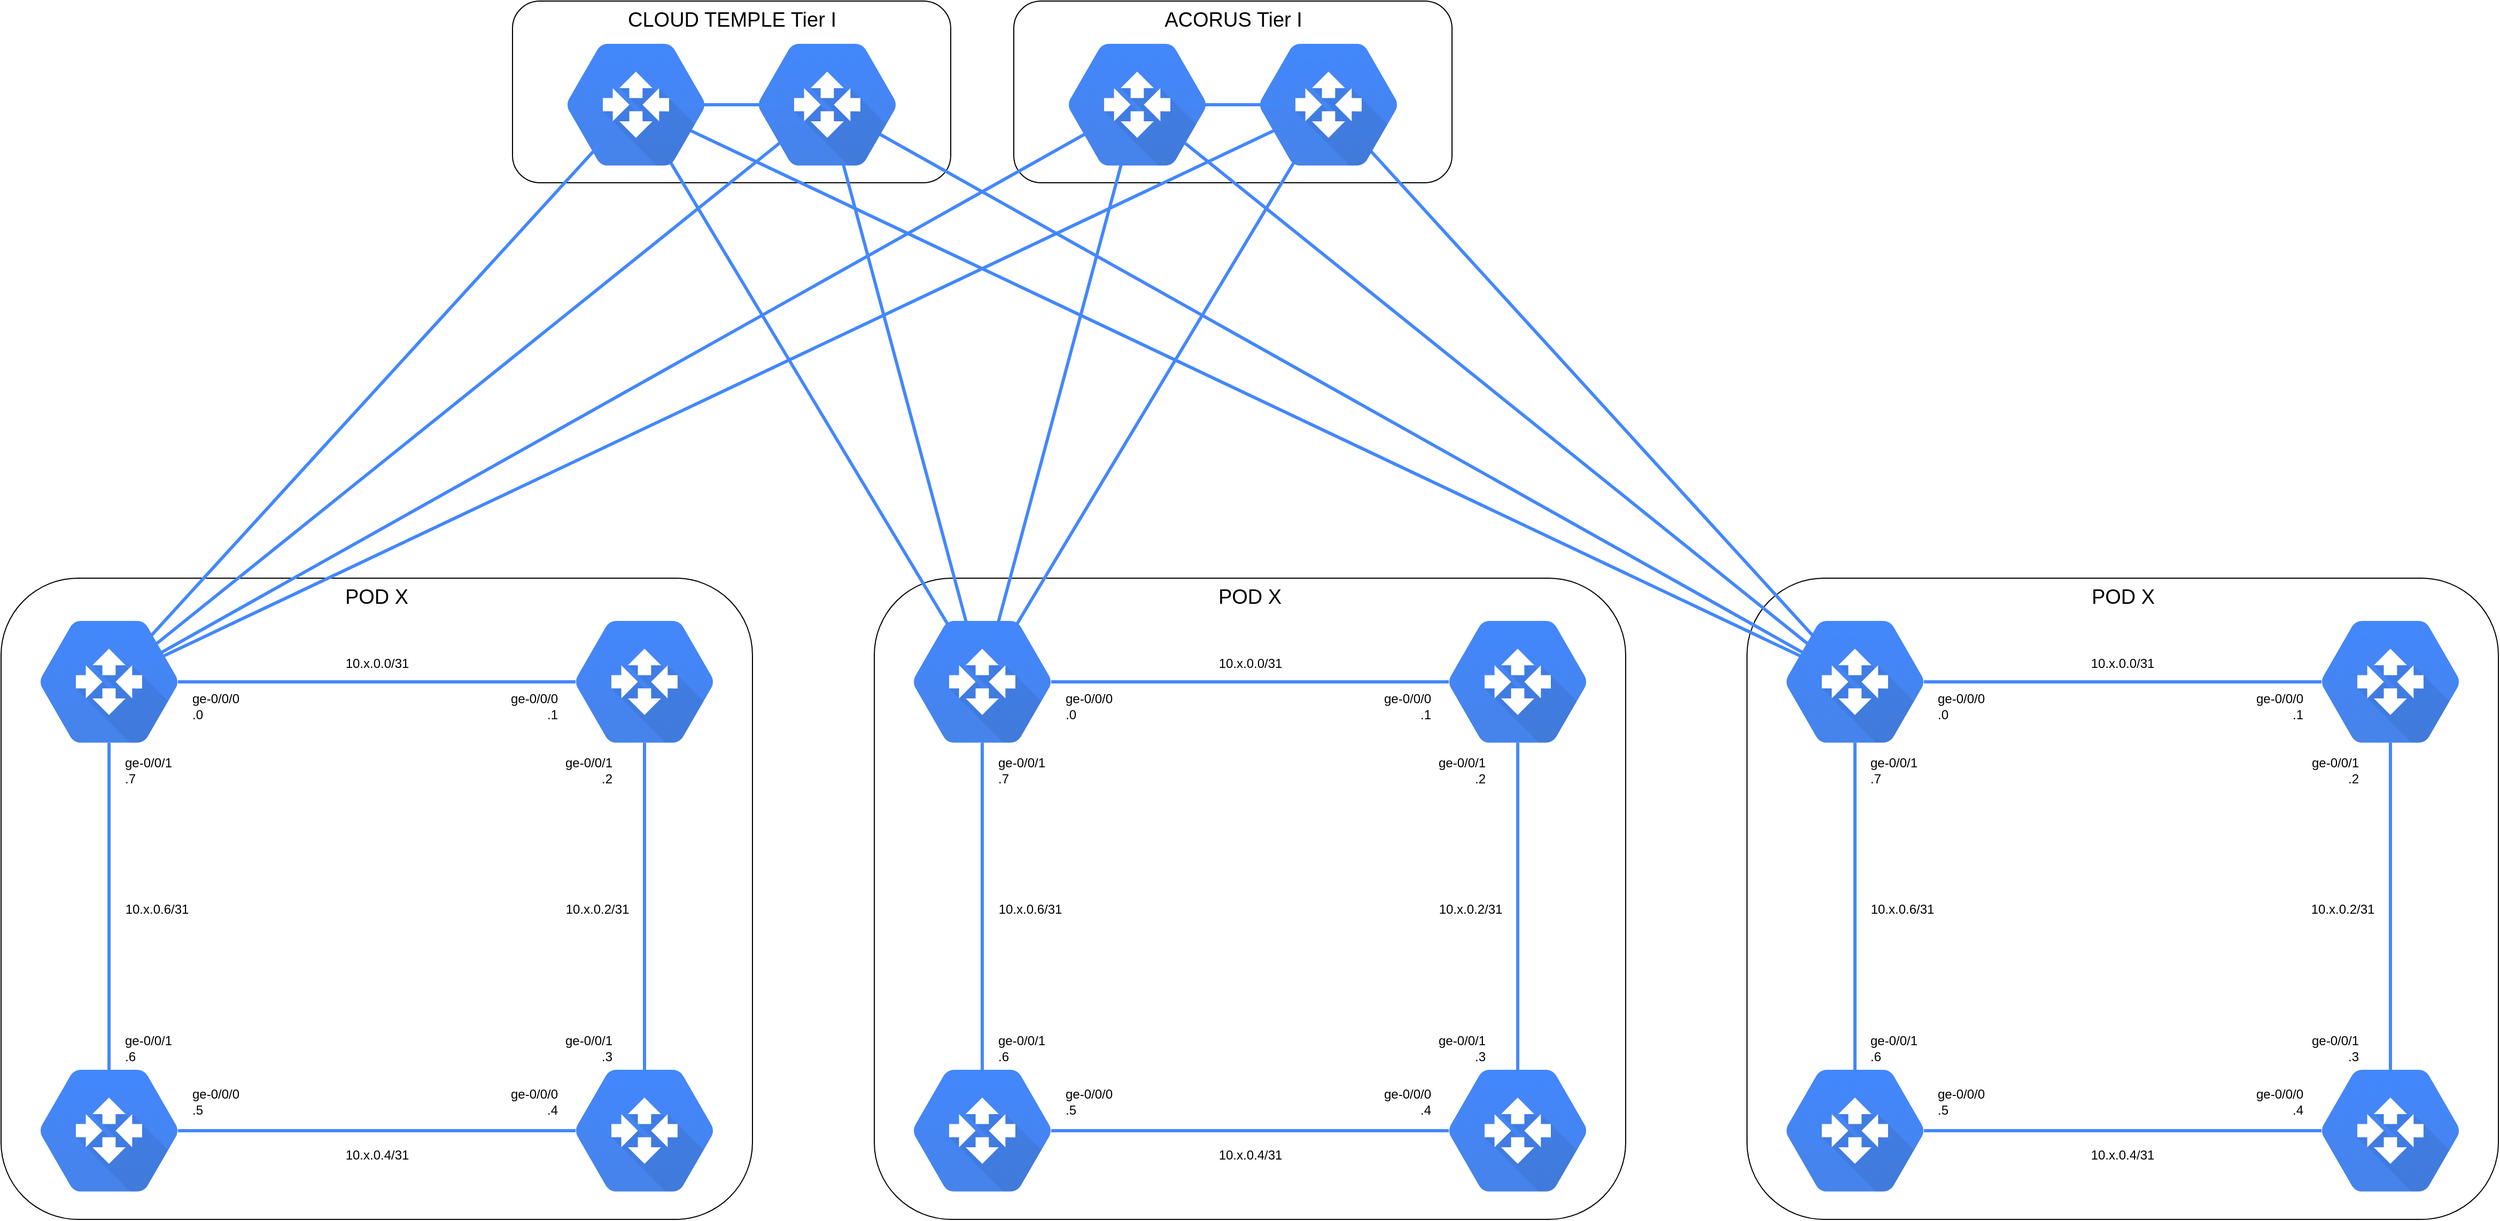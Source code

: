 <mxfile version="12.7.6" type="device"><diagram id="UKC0rrVUZeIN79dfEHIW" name="Page-1"><mxGraphModel dx="2253" dy="1923" grid="1" gridSize="10" guides="1" tooltips="1" connect="1" arrows="1" fold="1" page="1" pageScale="1" pageWidth="827" pageHeight="1169" math="0" shadow="0"><root><mxCell id="0"/><mxCell id="1" parent="0"/><mxCell id="4qQRg6I8m63e8xu6FjSO-79" value="POD X" style="rounded=1;whiteSpace=wrap;html=1;align=center;arcSize=12;verticalAlign=top;fontSize=19;" parent="1" vertex="1"><mxGeometry x="973.5" y="440" width="703" height="600" as="geometry"/></mxCell><mxCell id="4qQRg6I8m63e8xu6FjSO-80" value="POD X" style="rounded=1;whiteSpace=wrap;html=1;align=center;arcSize=12;verticalAlign=top;fontSize=19;" parent="1" vertex="1"><mxGeometry x="157" y="440" width="703" height="600" as="geometry"/></mxCell><mxCell id="4qQRg6I8m63e8xu6FjSO-101" value="POD X" style="rounded=1;whiteSpace=wrap;html=1;align=center;arcSize=12;verticalAlign=top;fontSize=19;" parent="1" vertex="1"><mxGeometry x="-660" y="440" width="703" height="600" as="geometry"/></mxCell><mxCell id="4qQRg6I8m63e8xu6FjSO-69" value="ACORUS Tier I" style="rounded=1;whiteSpace=wrap;html=1;align=center;verticalAlign=top;fontSize=19;" parent="1" vertex="1"><mxGeometry x="287.5" y="-100" width="410" height="170" as="geometry"/></mxCell><mxCell id="4qQRg6I8m63e8xu6FjSO-25" style="rounded=0;orthogonalLoop=1;jettySize=auto;html=1;strokeColor=#4387FD;endArrow=none;endFill=0;strokeWidth=3;spacing=2;startSize=6;endSize=6;sourcePerimeterSpacing=-20;targetPerimeterSpacing=-20;" parent="1" source="4qQRg6I8m63e8xu6FjSO-2" target="4qQRg6I8m63e8xu6FjSO-3" edge="1"><mxGeometry relative="1" as="geometry"/></mxCell><mxCell id="4qQRg6I8m63e8xu6FjSO-126" style="edgeStyle=none;rounded=0;orthogonalLoop=1;jettySize=auto;html=1;endArrow=none;endFill=0;strokeColor=#4387FD;strokeWidth=3;fontSize=16;spacing=2;startSize=6;endSize=6;sourcePerimeterSpacing=-20;targetPerimeterSpacing=-20;" parent="1" source="4qQRg6I8m63e8xu6FjSO-83" target="4qQRg6I8m63e8xu6FjSO-2" edge="1"><mxGeometry relative="1" as="geometry"><mxPoint x="510" y="310" as="targetPoint"/></mxGeometry></mxCell><mxCell id="4qQRg6I8m63e8xu6FjSO-127" style="edgeStyle=none;rounded=0;orthogonalLoop=1;jettySize=auto;html=1;endArrow=none;endFill=0;strokeColor=#4387FD;strokeWidth=3;fontSize=16;spacing=2;startSize=6;endSize=6;sourcePerimeterSpacing=-20;targetPerimeterSpacing=-20;" parent="1" source="4qQRg6I8m63e8xu6FjSO-1" target="4qQRg6I8m63e8xu6FjSO-83" edge="1"><mxGeometry relative="1" as="geometry"/></mxCell><mxCell id="4qQRg6I8m63e8xu6FjSO-130" style="edgeStyle=none;rounded=0;orthogonalLoop=1;jettySize=auto;html=1;endArrow=none;endFill=0;strokeColor=#4387FD;strokeWidth=3;fontSize=16;spacing=2;startSize=6;endSize=6;sourcePerimeterSpacing=-20;targetPerimeterSpacing=-20;" parent="1" source="4qQRg6I8m63e8xu6FjSO-1" target="4qQRg6I8m63e8xu6FjSO-104" edge="1"><mxGeometry relative="1" as="geometry"/></mxCell><mxCell id="4qQRg6I8m63e8xu6FjSO-1" value="" style="shape=mxgraph.gcp.networking.cloud_router;html=1;fillColor=#4387FD;gradientColor=#4683EA;strokeColor=none;verticalLabelPosition=bottom;verticalAlign=top;align=center;" parent="1" vertex="1"><mxGeometry x="338.5" y="-60" width="129" height="114" as="geometry"/></mxCell><mxCell id="4qQRg6I8m63e8xu6FjSO-131" style="edgeStyle=none;rounded=0;orthogonalLoop=1;jettySize=auto;html=1;endArrow=none;endFill=0;strokeColor=#4387FD;strokeWidth=3;fontSize=16;spacing=2;startSize=6;endSize=6;sourcePerimeterSpacing=-20;targetPerimeterSpacing=-20;" parent="1" source="4qQRg6I8m63e8xu6FjSO-2" target="4qQRg6I8m63e8xu6FjSO-104" edge="1"><mxGeometry relative="1" as="geometry"/></mxCell><mxCell id="4qQRg6I8m63e8xu6FjSO-2" value="" style="shape=mxgraph.gcp.networking.cloud_router;html=1;fillColor=#4387FD;gradientColor=#4683EA;strokeColor=none;verticalLabelPosition=bottom;verticalAlign=top;align=center;" parent="1" vertex="1"><mxGeometry x="517.5" y="-60" width="129" height="114" as="geometry"/></mxCell><mxCell id="4qQRg6I8m63e8xu6FjSO-11" style="rounded=0;orthogonalLoop=1;jettySize=auto;html=1;strokeColor=#4387FD;endArrow=none;endFill=0;strokeWidth=3;spacing=2;startSize=6;endSize=6;sourcePerimeterSpacing=-20;targetPerimeterSpacing=-20;" parent="1" source="4qQRg6I8m63e8xu6FjSO-1" target="4qQRg6I8m63e8xu6FjSO-2" edge="1"><mxGeometry relative="1" as="geometry"/></mxCell><mxCell id="4qQRg6I8m63e8xu6FjSO-75" value="CLOUD TEMPLE Tier I" style="rounded=1;whiteSpace=wrap;html=1;align=center;verticalAlign=top;fontSize=19;" parent="1" vertex="1"><mxGeometry x="-181.5" y="-100" width="410" height="170" as="geometry"/></mxCell><mxCell id="4qQRg6I8m63e8xu6FjSO-133" style="edgeStyle=none;rounded=0;orthogonalLoop=1;jettySize=auto;html=1;endArrow=none;endFill=0;strokeColor=#4387FD;strokeWidth=3;fontSize=16;spacing=2;startSize=6;endSize=6;sourcePerimeterSpacing=-20;targetPerimeterSpacing=-20;" parent="1" source="4qQRg6I8m63e8xu6FjSO-76" target="4qQRg6I8m63e8xu6FjSO-83" edge="1"><mxGeometry relative="1" as="geometry"/></mxCell><mxCell id="4qQRg6I8m63e8xu6FjSO-135" style="edgeStyle=none;rounded=0;orthogonalLoop=1;jettySize=auto;html=1;endArrow=none;endFill=0;strokeColor=#4387FD;strokeWidth=3;fontSize=16;spacing=2;startSize=6;endSize=6;sourcePerimeterSpacing=-20;targetPerimeterSpacing=-20;" parent="1" source="4qQRg6I8m63e8xu6FjSO-76" target="4qQRg6I8m63e8xu6FjSO-3" edge="1"><mxGeometry relative="1" as="geometry"/></mxCell><mxCell id="4qQRg6I8m63e8xu6FjSO-76" value="" style="shape=mxgraph.gcp.networking.cloud_router;html=1;fillColor=#4387FD;gradientColor=#4683EA;strokeColor=none;verticalLabelPosition=bottom;verticalAlign=top;align=center;" parent="1" vertex="1"><mxGeometry x="-130.5" y="-60" width="129" height="114" as="geometry"/></mxCell><mxCell id="4qQRg6I8m63e8xu6FjSO-128" style="edgeStyle=none;rounded=0;orthogonalLoop=1;jettySize=auto;html=1;endArrow=none;endFill=0;strokeColor=#4387FD;strokeWidth=3;fontSize=16;spacing=2;startSize=6;endSize=6;sourcePerimeterSpacing=-20;targetPerimeterSpacing=-20;" parent="1" source="4qQRg6I8m63e8xu6FjSO-76" target="4qQRg6I8m63e8xu6FjSO-104" edge="1"><mxGeometry relative="1" as="geometry"><mxPoint x="-150" y="350" as="targetPoint"/></mxGeometry></mxCell><mxCell id="4qQRg6I8m63e8xu6FjSO-132" style="edgeStyle=none;rounded=0;orthogonalLoop=1;jettySize=auto;html=1;endArrow=none;endFill=0;strokeColor=#4387FD;strokeWidth=3;fontSize=16;spacing=2;startSize=6;endSize=6;sourcePerimeterSpacing=-20;targetPerimeterSpacing=-20;" parent="1" source="4qQRg6I8m63e8xu6FjSO-77" target="4qQRg6I8m63e8xu6FjSO-104" edge="1"><mxGeometry relative="1" as="geometry"/></mxCell><mxCell id="4qQRg6I8m63e8xu6FjSO-134" style="edgeStyle=none;rounded=0;orthogonalLoop=1;jettySize=auto;html=1;endArrow=none;endFill=0;strokeColor=#4387FD;strokeWidth=3;fontSize=16;spacing=2;startSize=6;endSize=6;sourcePerimeterSpacing=-20;targetPerimeterSpacing=-20;" parent="1" source="4qQRg6I8m63e8xu6FjSO-77" target="4qQRg6I8m63e8xu6FjSO-83" edge="1"><mxGeometry relative="1" as="geometry"/></mxCell><mxCell id="4qQRg6I8m63e8xu6FjSO-136" style="edgeStyle=none;rounded=0;orthogonalLoop=1;jettySize=auto;html=1;endArrow=none;endFill=0;strokeColor=#4387FD;strokeWidth=3;fontSize=16;spacing=2;startSize=6;endSize=6;sourcePerimeterSpacing=-20;targetPerimeterSpacing=-20;" parent="1" source="4qQRg6I8m63e8xu6FjSO-77" target="4qQRg6I8m63e8xu6FjSO-3" edge="1"><mxGeometry relative="1" as="geometry"/></mxCell><mxCell id="4qQRg6I8m63e8xu6FjSO-77" value="" style="shape=mxgraph.gcp.networking.cloud_router;html=1;fillColor=#4387FD;gradientColor=#4683EA;strokeColor=none;verticalLabelPosition=bottom;verticalAlign=top;align=center;" parent="1" vertex="1"><mxGeometry x="48.5" y="-60" width="129" height="114" as="geometry"/></mxCell><mxCell id="4qQRg6I8m63e8xu6FjSO-78" style="rounded=0;orthogonalLoop=1;jettySize=auto;html=1;strokeColor=#4387FD;endArrow=none;endFill=0;strokeWidth=3;spacing=2;startSize=6;endSize=6;sourcePerimeterSpacing=-20;targetPerimeterSpacing=-20;" parent="1" source="4qQRg6I8m63e8xu6FjSO-76" target="4qQRg6I8m63e8xu6FjSO-77" edge="1"><mxGeometry relative="1" as="geometry"/></mxCell><mxCell id="4qQRg6I8m63e8xu6FjSO-125" style="edgeStyle=none;rounded=0;orthogonalLoop=1;jettySize=auto;html=1;endArrow=none;endFill=0;strokeColor=#4387FD;strokeWidth=3;fontSize=16;spacing=2;startSize=6;endSize=6;sourcePerimeterSpacing=-20;targetPerimeterSpacing=-20;" parent="1" source="4qQRg6I8m63e8xu6FjSO-3" target="4qQRg6I8m63e8xu6FjSO-1" edge="1"><mxGeometry relative="1" as="geometry"/></mxCell><mxCell id="4qQRg6I8m63e8xu6FjSO-3" value="" style="shape=mxgraph.gcp.networking.cloud_router;html=1;fillColor=#4387FD;gradientColor=#4683EA;strokeColor=none;verticalLabelPosition=bottom;verticalAlign=top;align=center;" parent="1" vertex="1"><mxGeometry x="1010" y="480" width="129" height="114" as="geometry"/></mxCell><mxCell id="4qQRg6I8m63e8xu6FjSO-4" value="" style="shape=mxgraph.gcp.networking.cloud_router;html=1;fillColor=#4387FD;gradientColor=#4683EA;strokeColor=none;verticalLabelPosition=bottom;verticalAlign=top;align=center;" parent="1" vertex="1"><mxGeometry x="1511" y="480" width="129" height="114" as="geometry"/></mxCell><mxCell id="4qQRg6I8m63e8xu6FjSO-7" style="rounded=0;orthogonalLoop=1;jettySize=auto;html=1;strokeColor=#4387FD;endArrow=none;endFill=0;strokeWidth=3;spacing=2;startSize=6;endSize=6;" parent="1" source="4qQRg6I8m63e8xu6FjSO-3" target="4qQRg6I8m63e8xu6FjSO-4" edge="1"><mxGeometry relative="1" as="geometry"/></mxCell><mxCell id="4qQRg6I8m63e8xu6FjSO-5" value="" style="shape=mxgraph.gcp.networking.cloud_router;html=1;fillColor=#4387FD;gradientColor=#4683EA;strokeColor=none;verticalLabelPosition=bottom;verticalAlign=top;align=center;" parent="1" vertex="1"><mxGeometry x="1010" y="900" width="129" height="114" as="geometry"/></mxCell><mxCell id="4qQRg6I8m63e8xu6FjSO-8" style="rounded=0;orthogonalLoop=1;jettySize=auto;html=1;strokeColor=#4387FD;endArrow=none;endFill=0;strokeWidth=3;spacing=2;startSize=6;endSize=6;" parent="1" source="4qQRg6I8m63e8xu6FjSO-3" target="4qQRg6I8m63e8xu6FjSO-5" edge="1"><mxGeometry relative="1" as="geometry"/></mxCell><mxCell id="4qQRg6I8m63e8xu6FjSO-9" style="rounded=0;orthogonalLoop=1;jettySize=auto;html=1;strokeColor=#4387FD;endArrow=none;endFill=0;strokeWidth=3;spacing=2;startSize=6;endSize=6;" parent="1" source="4qQRg6I8m63e8xu6FjSO-6" target="4qQRg6I8m63e8xu6FjSO-4" edge="1"><mxGeometry relative="1" as="geometry"/></mxCell><mxCell id="4qQRg6I8m63e8xu6FjSO-10" style="rounded=0;orthogonalLoop=1;jettySize=auto;html=1;strokeColor=#4387FD;endArrow=none;endFill=0;strokeWidth=3;spacing=2;startSize=6;endSize=6;" parent="1" source="4qQRg6I8m63e8xu6FjSO-6" target="4qQRg6I8m63e8xu6FjSO-5" edge="1"><mxGeometry relative="1" as="geometry"><mxPoint x="1090" y="930" as="targetPoint"/></mxGeometry></mxCell><mxCell id="4qQRg6I8m63e8xu6FjSO-6" value="" style="shape=mxgraph.gcp.networking.cloud_router;html=1;fillColor=#4387FD;gradientColor=#4683EA;strokeColor=none;verticalLabelPosition=bottom;verticalAlign=top;align=center;" parent="1" vertex="1"><mxGeometry x="1511" y="900" width="129" height="114" as="geometry"/></mxCell><mxCell id="4qQRg6I8m63e8xu6FjSO-12" value="10.x.0.0/31" style="text;html=1;strokeColor=none;fillColor=none;align=center;verticalAlign=middle;whiteSpace=wrap;rounded=0;" parent="1" vertex="1"><mxGeometry x="1305" y="510" width="40" height="20" as="geometry"/></mxCell><mxCell id="4qQRg6I8m63e8xu6FjSO-14" value="10.x.0.4/31" style="text;html=1;strokeColor=none;fillColor=none;align=center;verticalAlign=middle;whiteSpace=wrap;rounded=0;" parent="1" vertex="1"><mxGeometry x="1305" y="970" width="40" height="20" as="geometry"/></mxCell><mxCell id="4qQRg6I8m63e8xu6FjSO-15" value="10.x.0.6/31" style="text;html=1;strokeColor=none;fillColor=none;align=center;verticalAlign=middle;whiteSpace=wrap;rounded=0;" parent="1" vertex="1"><mxGeometry x="1099" y="740" width="40" height="20" as="geometry"/></mxCell><mxCell id="4qQRg6I8m63e8xu6FjSO-16" value="10.x.0.2/31" style="text;html=1;strokeColor=none;fillColor=none;align=center;verticalAlign=middle;whiteSpace=wrap;rounded=0;" parent="1" vertex="1"><mxGeometry x="1511" y="740" width="40" height="20" as="geometry"/></mxCell><mxCell id="4qQRg6I8m63e8xu6FjSO-17" value="ge-0/0/0&lt;br&gt;.0" style="text;html=1;strokeColor=none;fillColor=none;align=left;verticalAlign=middle;whiteSpace=wrap;rounded=0;" parent="1" vertex="1"><mxGeometry x="1150" y="540" width="63" height="40" as="geometry"/></mxCell><mxCell id="4qQRg6I8m63e8xu6FjSO-18" value="&lt;div style=&quot;text-align: right&quot;&gt;&lt;span&gt;ge-0/0/0&lt;/span&gt;&lt;/div&gt;&lt;div style=&quot;text-align: right&quot;&gt;&lt;span&gt;.1&lt;/span&gt;&lt;/div&gt;" style="text;html=1;strokeColor=none;fillColor=none;align=left;verticalAlign=middle;whiteSpace=wrap;rounded=0;" parent="1" vertex="1"><mxGeometry x="1448" y="540" width="63" height="40" as="geometry"/></mxCell><mxCell id="4qQRg6I8m63e8xu6FjSO-19" value="&lt;div style=&quot;text-align: right&quot;&gt;&lt;span&gt;ge-0/0/0&lt;/span&gt;&lt;/div&gt;&lt;div style=&quot;text-align: right&quot;&gt;&lt;span&gt;.4&lt;/span&gt;&lt;/div&gt;" style="text;html=1;strokeColor=none;fillColor=none;align=left;verticalAlign=middle;whiteSpace=wrap;rounded=0;" parent="1" vertex="1"><mxGeometry x="1448" y="910" width="63" height="40" as="geometry"/></mxCell><mxCell id="4qQRg6I8m63e8xu6FjSO-20" value="ge-0/0/0&lt;br&gt;.5" style="text;html=1;strokeColor=none;fillColor=none;align=left;verticalAlign=middle;whiteSpace=wrap;rounded=0;" parent="1" vertex="1"><mxGeometry x="1150" y="910" width="63" height="40" as="geometry"/></mxCell><mxCell id="4qQRg6I8m63e8xu6FjSO-21" value="&lt;div style=&quot;text-align: right&quot;&gt;&lt;span&gt;ge-0/0/1&lt;/span&gt;&lt;/div&gt;&lt;div style=&quot;text-align: right&quot;&gt;&lt;span&gt;.2&lt;/span&gt;&lt;/div&gt;" style="text;html=1;strokeColor=none;fillColor=none;align=left;verticalAlign=middle;whiteSpace=wrap;rounded=0;" parent="1" vertex="1"><mxGeometry x="1499.5" y="600" width="63" height="40" as="geometry"/></mxCell><mxCell id="4qQRg6I8m63e8xu6FjSO-22" value="&lt;div style=&quot;text-align: right&quot;&gt;&lt;span&gt;ge-0/0/1&lt;/span&gt;&lt;/div&gt;&lt;div style=&quot;text-align: right&quot;&gt;&lt;span&gt;.3&lt;/span&gt;&lt;/div&gt;" style="text;html=1;strokeColor=none;fillColor=none;align=left;verticalAlign=middle;whiteSpace=wrap;rounded=0;" parent="1" vertex="1"><mxGeometry x="1499.5" y="860" width="63" height="40" as="geometry"/></mxCell><mxCell id="4qQRg6I8m63e8xu6FjSO-23" value="&lt;div&gt;&lt;span&gt;ge-0/0/1&lt;/span&gt;&lt;/div&gt;&lt;div&gt;&lt;span&gt;.7&lt;/span&gt;&lt;/div&gt;" style="text;html=1;strokeColor=none;fillColor=none;align=left;verticalAlign=middle;whiteSpace=wrap;rounded=0;" parent="1" vertex="1"><mxGeometry x="1087" y="600" width="63" height="40" as="geometry"/></mxCell><mxCell id="4qQRg6I8m63e8xu6FjSO-24" value="&lt;div&gt;&lt;span&gt;ge-0/0/1&lt;/span&gt;&lt;/div&gt;&lt;div&gt;&lt;span&gt;.6&lt;/span&gt;&lt;/div&gt;" style="text;html=1;strokeColor=none;fillColor=none;align=left;verticalAlign=middle;whiteSpace=wrap;rounded=0;" parent="1" vertex="1"><mxGeometry x="1087" y="860" width="63" height="40" as="geometry"/></mxCell><mxCell id="4qQRg6I8m63e8xu6FjSO-83" value="" style="shape=mxgraph.gcp.networking.cloud_router;html=1;fillColor=#4387FD;gradientColor=#4683EA;strokeColor=none;verticalLabelPosition=bottom;verticalAlign=top;align=center;" parent="1" vertex="1"><mxGeometry x="193.5" y="480" width="129" height="114" as="geometry"/></mxCell><mxCell id="4qQRg6I8m63e8xu6FjSO-84" value="" style="shape=mxgraph.gcp.networking.cloud_router;html=1;fillColor=#4387FD;gradientColor=#4683EA;strokeColor=none;verticalLabelPosition=bottom;verticalAlign=top;align=center;" parent="1" vertex="1"><mxGeometry x="694.5" y="480" width="129" height="114" as="geometry"/></mxCell><mxCell id="4qQRg6I8m63e8xu6FjSO-81" style="rounded=0;orthogonalLoop=1;jettySize=auto;html=1;strokeColor=#4387FD;endArrow=none;endFill=0;strokeWidth=3;spacing=2;startSize=6;endSize=6;" parent="1" source="4qQRg6I8m63e8xu6FjSO-83" target="4qQRg6I8m63e8xu6FjSO-84" edge="1"><mxGeometry relative="1" as="geometry"/></mxCell><mxCell id="4qQRg6I8m63e8xu6FjSO-85" value="" style="shape=mxgraph.gcp.networking.cloud_router;html=1;fillColor=#4387FD;gradientColor=#4683EA;strokeColor=none;verticalLabelPosition=bottom;verticalAlign=top;align=center;" parent="1" vertex="1"><mxGeometry x="193.5" y="900" width="129" height="114" as="geometry"/></mxCell><mxCell id="4qQRg6I8m63e8xu6FjSO-82" style="rounded=0;orthogonalLoop=1;jettySize=auto;html=1;strokeColor=#4387FD;endArrow=none;endFill=0;strokeWidth=3;spacing=2;startSize=6;endSize=6;" parent="1" source="4qQRg6I8m63e8xu6FjSO-83" target="4qQRg6I8m63e8xu6FjSO-85" edge="1"><mxGeometry relative="1" as="geometry"/></mxCell><mxCell id="4qQRg6I8m63e8xu6FjSO-86" style="rounded=0;orthogonalLoop=1;jettySize=auto;html=1;strokeColor=#4387FD;endArrow=none;endFill=0;strokeWidth=3;spacing=2;startSize=6;endSize=6;" parent="1" source="4qQRg6I8m63e8xu6FjSO-88" target="4qQRg6I8m63e8xu6FjSO-84" edge="1"><mxGeometry relative="1" as="geometry"/></mxCell><mxCell id="4qQRg6I8m63e8xu6FjSO-87" style="rounded=0;orthogonalLoop=1;jettySize=auto;html=1;strokeColor=#4387FD;endArrow=none;endFill=0;strokeWidth=3;spacing=2;startSize=6;endSize=6;" parent="1" source="4qQRg6I8m63e8xu6FjSO-88" target="4qQRg6I8m63e8xu6FjSO-85" edge="1"><mxGeometry relative="1" as="geometry"><mxPoint x="273.5" y="930" as="targetPoint"/></mxGeometry></mxCell><mxCell id="4qQRg6I8m63e8xu6FjSO-88" value="" style="shape=mxgraph.gcp.networking.cloud_router;html=1;fillColor=#4387FD;gradientColor=#4683EA;strokeColor=none;verticalLabelPosition=bottom;verticalAlign=top;align=center;" parent="1" vertex="1"><mxGeometry x="694.5" y="900" width="129" height="114" as="geometry"/></mxCell><mxCell id="4qQRg6I8m63e8xu6FjSO-89" value="10.x.0.0/31" style="text;html=1;strokeColor=none;fillColor=none;align=center;verticalAlign=middle;whiteSpace=wrap;rounded=0;" parent="1" vertex="1"><mxGeometry x="488.5" y="510" width="40" height="20" as="geometry"/></mxCell><mxCell id="4qQRg6I8m63e8xu6FjSO-90" value="10.x.0.4/31" style="text;html=1;strokeColor=none;fillColor=none;align=center;verticalAlign=middle;whiteSpace=wrap;rounded=0;" parent="1" vertex="1"><mxGeometry x="488.5" y="970" width="40" height="20" as="geometry"/></mxCell><mxCell id="4qQRg6I8m63e8xu6FjSO-91" value="10.x.0.6/31" style="text;html=1;strokeColor=none;fillColor=none;align=center;verticalAlign=middle;whiteSpace=wrap;rounded=0;" parent="1" vertex="1"><mxGeometry x="282.5" y="740" width="40" height="20" as="geometry"/></mxCell><mxCell id="4qQRg6I8m63e8xu6FjSO-92" value="10.x.0.2/31" style="text;html=1;strokeColor=none;fillColor=none;align=center;verticalAlign=middle;whiteSpace=wrap;rounded=0;" parent="1" vertex="1"><mxGeometry x="694.5" y="740" width="40" height="20" as="geometry"/></mxCell><mxCell id="4qQRg6I8m63e8xu6FjSO-93" value="ge-0/0/0&lt;br&gt;.0" style="text;html=1;strokeColor=none;fillColor=none;align=left;verticalAlign=middle;whiteSpace=wrap;rounded=0;" parent="1" vertex="1"><mxGeometry x="333.5" y="540" width="63" height="40" as="geometry"/></mxCell><mxCell id="4qQRg6I8m63e8xu6FjSO-94" value="&lt;div style=&quot;text-align: right&quot;&gt;&lt;span&gt;ge-0/0/0&lt;/span&gt;&lt;/div&gt;&lt;div style=&quot;text-align: right&quot;&gt;&lt;span&gt;.1&lt;/span&gt;&lt;/div&gt;" style="text;html=1;strokeColor=none;fillColor=none;align=left;verticalAlign=middle;whiteSpace=wrap;rounded=0;" parent="1" vertex="1"><mxGeometry x="631.5" y="540" width="63" height="40" as="geometry"/></mxCell><mxCell id="4qQRg6I8m63e8xu6FjSO-95" value="&lt;div style=&quot;text-align: right&quot;&gt;&lt;span&gt;ge-0/0/0&lt;/span&gt;&lt;/div&gt;&lt;div style=&quot;text-align: right&quot;&gt;&lt;span&gt;.4&lt;/span&gt;&lt;/div&gt;" style="text;html=1;strokeColor=none;fillColor=none;align=left;verticalAlign=middle;whiteSpace=wrap;rounded=0;" parent="1" vertex="1"><mxGeometry x="631.5" y="910" width="63" height="40" as="geometry"/></mxCell><mxCell id="4qQRg6I8m63e8xu6FjSO-96" value="ge-0/0/0&lt;br&gt;.5" style="text;html=1;strokeColor=none;fillColor=none;align=left;verticalAlign=middle;whiteSpace=wrap;rounded=0;" parent="1" vertex="1"><mxGeometry x="333.5" y="910" width="63" height="40" as="geometry"/></mxCell><mxCell id="4qQRg6I8m63e8xu6FjSO-97" value="&lt;div style=&quot;text-align: right&quot;&gt;&lt;span&gt;ge-0/0/1&lt;/span&gt;&lt;/div&gt;&lt;div style=&quot;text-align: right&quot;&gt;&lt;span&gt;.2&lt;/span&gt;&lt;/div&gt;" style="text;html=1;strokeColor=none;fillColor=none;align=left;verticalAlign=middle;whiteSpace=wrap;rounded=0;" parent="1" vertex="1"><mxGeometry x="683" y="600" width="63" height="40" as="geometry"/></mxCell><mxCell id="4qQRg6I8m63e8xu6FjSO-98" value="&lt;div style=&quot;text-align: right&quot;&gt;&lt;span&gt;ge-0/0/1&lt;/span&gt;&lt;/div&gt;&lt;div style=&quot;text-align: right&quot;&gt;&lt;span&gt;.3&lt;/span&gt;&lt;/div&gt;" style="text;html=1;strokeColor=none;fillColor=none;align=left;verticalAlign=middle;whiteSpace=wrap;rounded=0;" parent="1" vertex="1"><mxGeometry x="683" y="860" width="63" height="40" as="geometry"/></mxCell><mxCell id="4qQRg6I8m63e8xu6FjSO-99" value="&lt;div&gt;&lt;span&gt;ge-0/0/1&lt;/span&gt;&lt;/div&gt;&lt;div&gt;&lt;span&gt;.7&lt;/span&gt;&lt;/div&gt;" style="text;html=1;strokeColor=none;fillColor=none;align=left;verticalAlign=middle;whiteSpace=wrap;rounded=0;" parent="1" vertex="1"><mxGeometry x="270.5" y="600" width="63" height="40" as="geometry"/></mxCell><mxCell id="4qQRg6I8m63e8xu6FjSO-100" value="&lt;div&gt;&lt;span&gt;ge-0/0/1&lt;/span&gt;&lt;/div&gt;&lt;div&gt;&lt;span&gt;.6&lt;/span&gt;&lt;/div&gt;" style="text;html=1;strokeColor=none;fillColor=none;align=left;verticalAlign=middle;whiteSpace=wrap;rounded=0;" parent="1" vertex="1"><mxGeometry x="270.5" y="860" width="63" height="40" as="geometry"/></mxCell><mxCell id="4qQRg6I8m63e8xu6FjSO-104" value="" style="shape=mxgraph.gcp.networking.cloud_router;html=1;fillColor=#4387FD;gradientColor=#4683EA;strokeColor=none;verticalLabelPosition=bottom;verticalAlign=top;align=center;" parent="1" vertex="1"><mxGeometry x="-623.5" y="480" width="129" height="114" as="geometry"/></mxCell><mxCell id="4qQRg6I8m63e8xu6FjSO-105" value="" style="shape=mxgraph.gcp.networking.cloud_router;html=1;fillColor=#4387FD;gradientColor=#4683EA;strokeColor=none;verticalLabelPosition=bottom;verticalAlign=top;align=center;" parent="1" vertex="1"><mxGeometry x="-122.5" y="480" width="129" height="114" as="geometry"/></mxCell><mxCell id="4qQRg6I8m63e8xu6FjSO-102" style="rounded=0;orthogonalLoop=1;jettySize=auto;html=1;strokeColor=#4387FD;endArrow=none;endFill=0;strokeWidth=3;spacing=2;startSize=6;endSize=6;" parent="1" source="4qQRg6I8m63e8xu6FjSO-104" target="4qQRg6I8m63e8xu6FjSO-105" edge="1"><mxGeometry relative="1" as="geometry"/></mxCell><mxCell id="4qQRg6I8m63e8xu6FjSO-106" value="" style="shape=mxgraph.gcp.networking.cloud_router;html=1;fillColor=#4387FD;gradientColor=#4683EA;strokeColor=none;verticalLabelPosition=bottom;verticalAlign=top;align=center;" parent="1" vertex="1"><mxGeometry x="-623.5" y="900" width="129" height="114" as="geometry"/></mxCell><mxCell id="4qQRg6I8m63e8xu6FjSO-103" style="rounded=0;orthogonalLoop=1;jettySize=auto;html=1;strokeColor=#4387FD;endArrow=none;endFill=0;strokeWidth=3;spacing=2;startSize=6;endSize=6;" parent="1" source="4qQRg6I8m63e8xu6FjSO-104" target="4qQRg6I8m63e8xu6FjSO-106" edge="1"><mxGeometry relative="1" as="geometry"/></mxCell><mxCell id="4qQRg6I8m63e8xu6FjSO-107" style="rounded=0;orthogonalLoop=1;jettySize=auto;html=1;strokeColor=#4387FD;endArrow=none;endFill=0;strokeWidth=3;spacing=2;startSize=6;endSize=6;" parent="1" source="4qQRg6I8m63e8xu6FjSO-109" target="4qQRg6I8m63e8xu6FjSO-105" edge="1"><mxGeometry relative="1" as="geometry"/></mxCell><mxCell id="4qQRg6I8m63e8xu6FjSO-108" style="rounded=0;orthogonalLoop=1;jettySize=auto;html=1;strokeColor=#4387FD;endArrow=none;endFill=0;strokeWidth=3;spacing=2;startSize=6;endSize=6;" parent="1" source="4qQRg6I8m63e8xu6FjSO-109" target="4qQRg6I8m63e8xu6FjSO-106" edge="1"><mxGeometry relative="1" as="geometry"><mxPoint x="-543.5" y="930" as="targetPoint"/></mxGeometry></mxCell><mxCell id="4qQRg6I8m63e8xu6FjSO-109" value="" style="shape=mxgraph.gcp.networking.cloud_router;html=1;fillColor=#4387FD;gradientColor=#4683EA;strokeColor=none;verticalLabelPosition=bottom;verticalAlign=top;align=center;" parent="1" vertex="1"><mxGeometry x="-122.5" y="900" width="129" height="114" as="geometry"/></mxCell><mxCell id="4qQRg6I8m63e8xu6FjSO-110" value="10.x.0.0/31" style="text;html=1;strokeColor=none;fillColor=none;align=center;verticalAlign=middle;whiteSpace=wrap;rounded=0;" parent="1" vertex="1"><mxGeometry x="-328.5" y="510" width="40" height="20" as="geometry"/></mxCell><mxCell id="4qQRg6I8m63e8xu6FjSO-111" value="10.x.0.4/31" style="text;html=1;strokeColor=none;fillColor=none;align=center;verticalAlign=middle;whiteSpace=wrap;rounded=0;" parent="1" vertex="1"><mxGeometry x="-328.5" y="970" width="40" height="20" as="geometry"/></mxCell><mxCell id="4qQRg6I8m63e8xu6FjSO-112" value="10.x.0.6/31" style="text;html=1;strokeColor=none;fillColor=none;align=center;verticalAlign=middle;whiteSpace=wrap;rounded=0;" parent="1" vertex="1"><mxGeometry x="-534.5" y="740" width="40" height="20" as="geometry"/></mxCell><mxCell id="4qQRg6I8m63e8xu6FjSO-113" value="10.x.0.2/31" style="text;html=1;strokeColor=none;fillColor=none;align=center;verticalAlign=middle;whiteSpace=wrap;rounded=0;" parent="1" vertex="1"><mxGeometry x="-122.5" y="740" width="40" height="20" as="geometry"/></mxCell><mxCell id="4qQRg6I8m63e8xu6FjSO-114" value="ge-0/0/0&lt;br&gt;.0" style="text;html=1;strokeColor=none;fillColor=none;align=left;verticalAlign=middle;whiteSpace=wrap;rounded=0;" parent="1" vertex="1"><mxGeometry x="-483.5" y="540" width="63" height="40" as="geometry"/></mxCell><mxCell id="4qQRg6I8m63e8xu6FjSO-115" value="&lt;div style=&quot;text-align: right&quot;&gt;&lt;span&gt;ge-0/0/0&lt;/span&gt;&lt;/div&gt;&lt;div style=&quot;text-align: right&quot;&gt;&lt;span&gt;.1&lt;/span&gt;&lt;/div&gt;" style="text;html=1;strokeColor=none;fillColor=none;align=left;verticalAlign=middle;whiteSpace=wrap;rounded=0;" parent="1" vertex="1"><mxGeometry x="-185.5" y="540" width="63" height="40" as="geometry"/></mxCell><mxCell id="4qQRg6I8m63e8xu6FjSO-116" value="&lt;div style=&quot;text-align: right&quot;&gt;&lt;span&gt;ge-0/0/0&lt;/span&gt;&lt;/div&gt;&lt;div style=&quot;text-align: right&quot;&gt;&lt;span&gt;.4&lt;/span&gt;&lt;/div&gt;" style="text;html=1;strokeColor=none;fillColor=none;align=left;verticalAlign=middle;whiteSpace=wrap;rounded=0;" parent="1" vertex="1"><mxGeometry x="-185.5" y="910" width="63" height="40" as="geometry"/></mxCell><mxCell id="4qQRg6I8m63e8xu6FjSO-117" value="ge-0/0/0&lt;br&gt;.5" style="text;html=1;strokeColor=none;fillColor=none;align=left;verticalAlign=middle;whiteSpace=wrap;rounded=0;" parent="1" vertex="1"><mxGeometry x="-483.5" y="910" width="63" height="40" as="geometry"/></mxCell><mxCell id="4qQRg6I8m63e8xu6FjSO-118" value="&lt;div style=&quot;text-align: right&quot;&gt;&lt;span&gt;ge-0/0/1&lt;/span&gt;&lt;/div&gt;&lt;div style=&quot;text-align: right&quot;&gt;&lt;span&gt;.2&lt;/span&gt;&lt;/div&gt;" style="text;html=1;strokeColor=none;fillColor=none;align=left;verticalAlign=middle;whiteSpace=wrap;rounded=0;" parent="1" vertex="1"><mxGeometry x="-134" y="600" width="63" height="40" as="geometry"/></mxCell><mxCell id="4qQRg6I8m63e8xu6FjSO-119" value="&lt;div style=&quot;text-align: right&quot;&gt;&lt;span&gt;ge-0/0/1&lt;/span&gt;&lt;/div&gt;&lt;div style=&quot;text-align: right&quot;&gt;&lt;span&gt;.3&lt;/span&gt;&lt;/div&gt;" style="text;html=1;strokeColor=none;fillColor=none;align=left;verticalAlign=middle;whiteSpace=wrap;rounded=0;" parent="1" vertex="1"><mxGeometry x="-134" y="860" width="63" height="40" as="geometry"/></mxCell><mxCell id="4qQRg6I8m63e8xu6FjSO-120" value="&lt;div&gt;&lt;span&gt;ge-0/0/1&lt;/span&gt;&lt;/div&gt;&lt;div&gt;&lt;span&gt;.7&lt;/span&gt;&lt;/div&gt;" style="text;html=1;strokeColor=none;fillColor=none;align=left;verticalAlign=middle;whiteSpace=wrap;rounded=0;" parent="1" vertex="1"><mxGeometry x="-546.5" y="600" width="63" height="40" as="geometry"/></mxCell><mxCell id="4qQRg6I8m63e8xu6FjSO-121" value="&lt;div&gt;&lt;span&gt;ge-0/0/1&lt;/span&gt;&lt;/div&gt;&lt;div&gt;&lt;span&gt;.6&lt;/span&gt;&lt;/div&gt;" style="text;html=1;strokeColor=none;fillColor=none;align=left;verticalAlign=middle;whiteSpace=wrap;rounded=0;" parent="1" vertex="1"><mxGeometry x="-546.5" y="860" width="63" height="40" as="geometry"/></mxCell></root></mxGraphModel></diagram></mxfile>